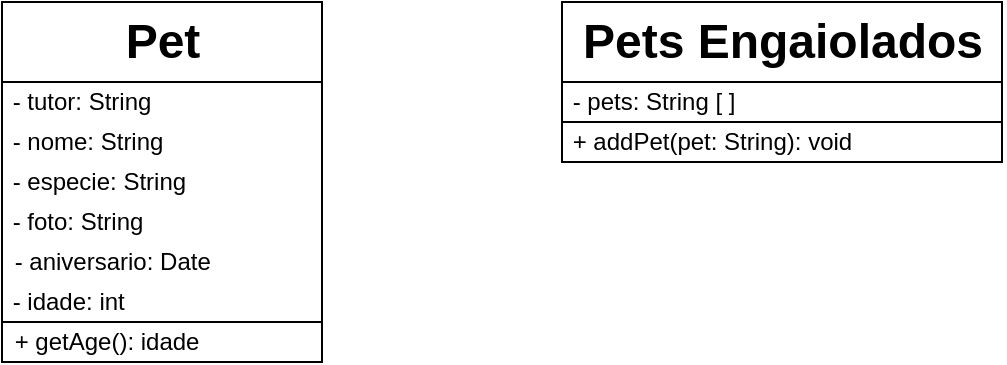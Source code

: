 <mxfile>
    <diagram id="5U4JClo_8HcSqoTwnAXg" name="Página-1">
        <mxGraphModel dx="629" dy="474" grid="1" gridSize="10" guides="1" tooltips="1" connect="1" arrows="1" fold="1" page="1" pageScale="1" pageWidth="827" pageHeight="1169" math="0" shadow="0">
            <root>
                <mxCell id="0"/>
                <mxCell id="1" parent="0"/>
                <mxCell id="309" value="" style="rounded=0;whiteSpace=wrap;html=1;" vertex="1" parent="1">
                    <mxGeometry x="320" y="40" width="220" height="80" as="geometry"/>
                </mxCell>
                <mxCell id="310" style="edgeStyle=none;rounded=0;html=1;exitX=1;exitY=0.5;exitDx=0;exitDy=0;strokeColor=default;strokeWidth=1;endArrow=none;endFill=0;endSize=17;sourcePerimeterSpacing=0;targetPerimeterSpacing=0;" edge="1" parent="1" source="309">
                    <mxGeometry relative="1" as="geometry">
                        <mxPoint x="320" y="80" as="targetPoint"/>
                    </mxGeometry>
                </mxCell>
                <mxCell id="311" value="Pets Engaiolados" style="text;strokeColor=none;fillColor=none;html=1;fontSize=24;fontStyle=1;verticalAlign=middle;align=center;" vertex="1" parent="1">
                    <mxGeometry x="320" y="40" width="220" height="40" as="geometry"/>
                </mxCell>
                <mxCell id="312" value="&amp;nbsp;- pets: String [ ]" style="text;html=1;strokeColor=none;fillColor=none;align=left;verticalAlign=middle;whiteSpace=wrap;rounded=0;" vertex="1" parent="1">
                    <mxGeometry x="320" y="80" width="220" height="20" as="geometry"/>
                </mxCell>
                <mxCell id="313" value="&amp;nbsp;+ addPet(pet: String): void" style="text;html=1;strokeColor=none;fillColor=none;align=left;verticalAlign=middle;whiteSpace=wrap;rounded=0;" vertex="1" parent="1">
                    <mxGeometry x="320" y="100" width="220" height="20" as="geometry"/>
                </mxCell>
                <mxCell id="318" value="" style="group" vertex="1" connectable="0" parent="1">
                    <mxGeometry x="40" y="40" width="161" height="180" as="geometry"/>
                </mxCell>
                <mxCell id="289" value="" style="rounded=0;whiteSpace=wrap;html=1;" vertex="1" parent="318">
                    <mxGeometry width="160" height="160" as="geometry"/>
                </mxCell>
                <mxCell id="292" style="edgeStyle=none;rounded=0;html=1;exitX=1;exitY=0.25;exitDx=0;exitDy=0;strokeColor=default;strokeWidth=1;endArrow=none;endFill=0;endSize=17;sourcePerimeterSpacing=0;targetPerimeterSpacing=0;" edge="1" parent="318" source="289">
                    <mxGeometry relative="1" as="geometry">
                        <mxPoint y="40" as="targetPoint"/>
                    </mxGeometry>
                </mxCell>
                <mxCell id="293" value="Pet" style="text;strokeColor=none;fillColor=none;html=1;fontSize=24;fontStyle=1;verticalAlign=middle;align=center;" vertex="1" parent="318">
                    <mxGeometry width="160" height="40" as="geometry"/>
                </mxCell>
                <mxCell id="294" value="&amp;nbsp;- tutor: String" style="text;html=1;strokeColor=none;fillColor=none;align=left;verticalAlign=middle;whiteSpace=wrap;rounded=0;" vertex="1" parent="318">
                    <mxGeometry y="40" width="160" height="20" as="geometry"/>
                </mxCell>
                <mxCell id="295" value="&amp;nbsp;- nome: String" style="text;html=1;strokeColor=none;fillColor=none;align=left;verticalAlign=middle;whiteSpace=wrap;rounded=0;" vertex="1" parent="318">
                    <mxGeometry y="60" width="160" height="20" as="geometry"/>
                </mxCell>
                <mxCell id="296" value="&amp;nbsp;- especie: String" style="text;html=1;strokeColor=none;fillColor=none;align=left;verticalAlign=middle;whiteSpace=wrap;rounded=0;" vertex="1" parent="318">
                    <mxGeometry y="80" width="160" height="20" as="geometry"/>
                </mxCell>
                <mxCell id="297" value="&amp;nbsp;- foto: String" style="text;html=1;strokeColor=none;fillColor=none;align=left;verticalAlign=middle;whiteSpace=wrap;rounded=0;" vertex="1" parent="318">
                    <mxGeometry y="100" width="160" height="20" as="geometry"/>
                </mxCell>
                <mxCell id="298" value="&amp;nbsp;- aniversario: Date" style="text;html=1;strokeColor=none;fillColor=none;align=left;verticalAlign=middle;whiteSpace=wrap;rounded=0;" vertex="1" parent="318">
                    <mxGeometry x="1" y="120" width="160" height="20" as="geometry"/>
                </mxCell>
                <mxCell id="299" value="&amp;nbsp;- idade: int" style="text;html=1;strokeColor=none;fillColor=none;align=left;verticalAlign=middle;whiteSpace=wrap;rounded=0;" vertex="1" parent="318">
                    <mxGeometry y="140" width="160" height="20" as="geometry"/>
                </mxCell>
                <mxCell id="300" value="" style="rounded=0;whiteSpace=wrap;html=1;" vertex="1" parent="318">
                    <mxGeometry y="160" width="160" height="20" as="geometry"/>
                </mxCell>
                <mxCell id="301" value="&amp;nbsp;+ getAge(): idade" style="text;html=1;strokeColor=none;fillColor=none;align=left;verticalAlign=middle;whiteSpace=wrap;rounded=0;" vertex="1" parent="318">
                    <mxGeometry x="1" y="160" width="160" height="20" as="geometry"/>
                </mxCell>
                <mxCell id="321" value="" style="edgeStyle=none;orthogonalLoop=1;jettySize=auto;html=1;rounded=0;strokeColor=default;strokeWidth=1;endArrow=none;endFill=0;endSize=17;sourcePerimeterSpacing=0;targetPerimeterSpacing=0;exitX=0;exitY=0;exitDx=0;exitDy=0;entryX=1;entryY=0;entryDx=0;entryDy=0;" edge="1" parent="1" source="313" target="313">
                    <mxGeometry width="80" relative="1" as="geometry">
                        <mxPoint x="260" y="130" as="sourcePoint"/>
                        <mxPoint x="340" y="130" as="targetPoint"/>
                        <Array as="points">
                            <mxPoint x="420" y="100"/>
                        </Array>
                    </mxGeometry>
                </mxCell>
            </root>
        </mxGraphModel>
    </diagram>
</mxfile>